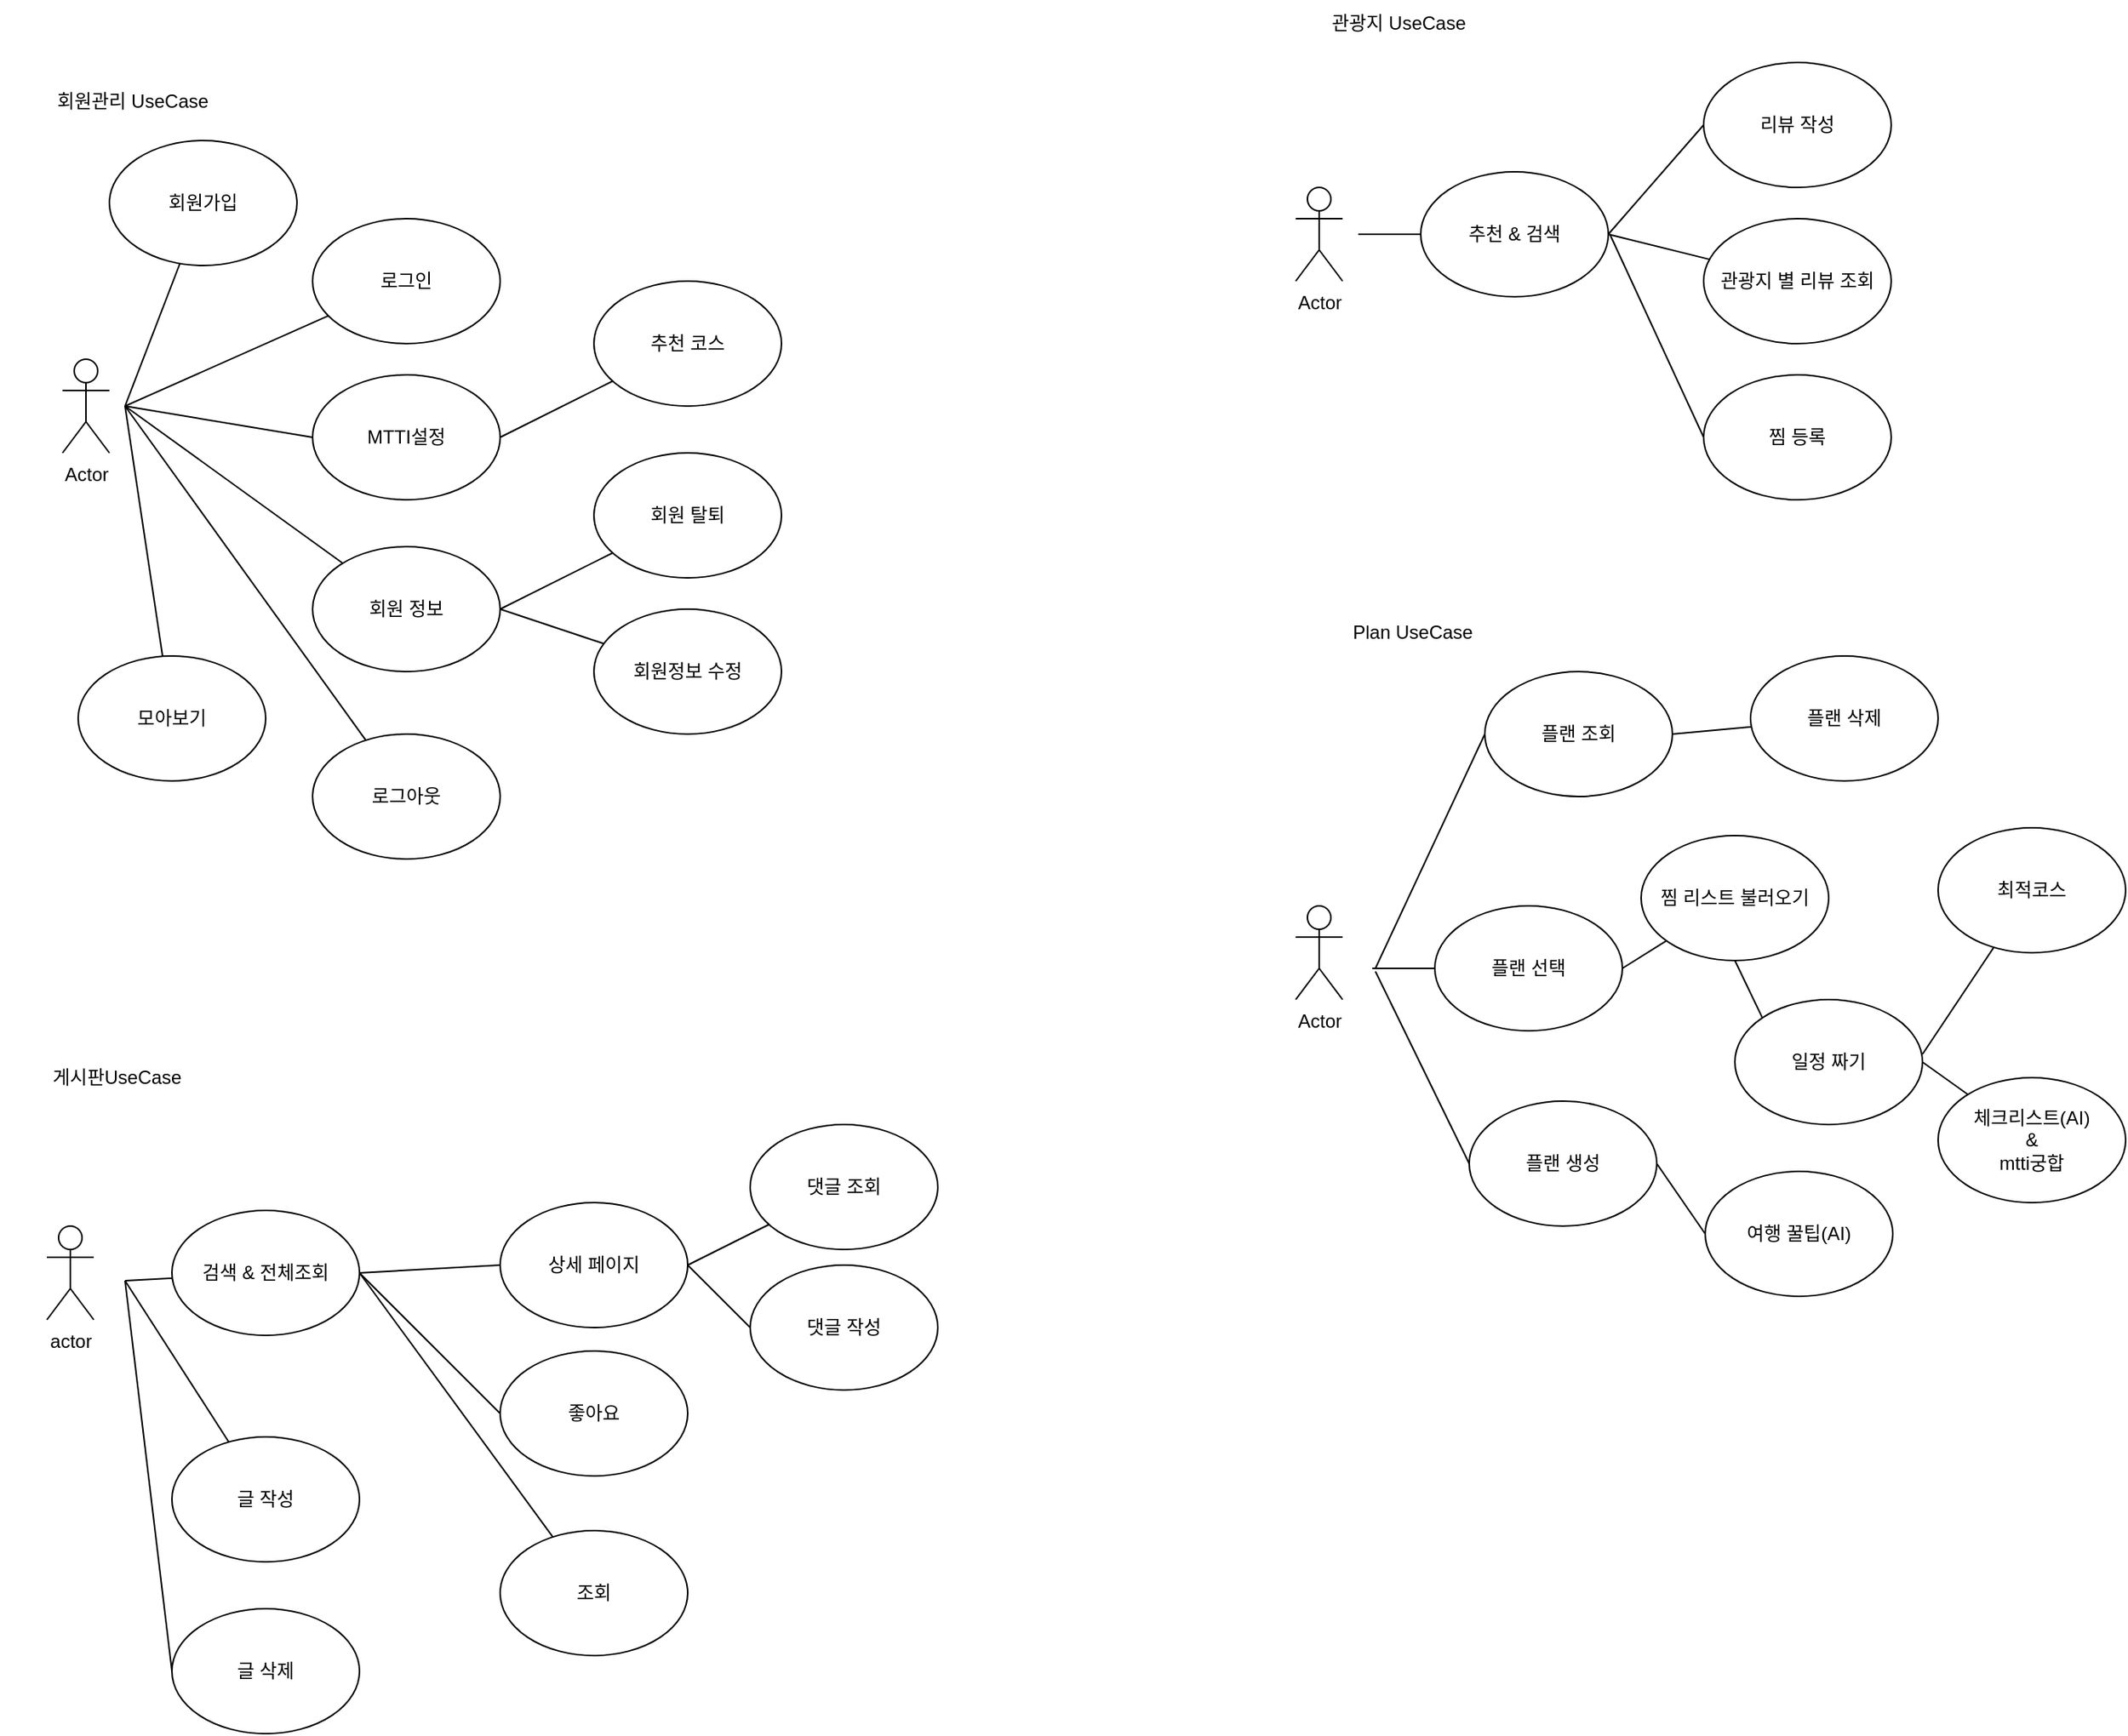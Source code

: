 <mxfile version="24.4.6" type="device">
  <diagram name="페이지-1" id="pqDBUUqEUybHSN4698Dy">
    <mxGraphModel dx="1195" dy="650" grid="1" gridSize="10" guides="1" tooltips="1" connect="1" arrows="1" fold="1" page="1" pageScale="1" pageWidth="827" pageHeight="1169" math="0" shadow="0">
      <root>
        <mxCell id="0" />
        <mxCell id="1" parent="0" />
        <mxCell id="_hW-I7s1FRQ95Uwc5TtB-2" value="Actor" style="shape=umlActor;verticalLabelPosition=bottom;verticalAlign=top;html=1;outlineConnect=0;" vertex="1" parent="1">
          <mxGeometry x="70" y="240" width="30" height="60" as="geometry" />
        </mxCell>
        <mxCell id="_hW-I7s1FRQ95Uwc5TtB-3" value="" style="endArrow=none;html=1;rounded=0;" edge="1" parent="1" target="_hW-I7s1FRQ95Uwc5TtB-8">
          <mxGeometry width="50" height="50" relative="1" as="geometry">
            <mxPoint x="110" y="270" as="sourcePoint" />
            <mxPoint x="270" y="120" as="targetPoint" />
          </mxGeometry>
        </mxCell>
        <mxCell id="_hW-I7s1FRQ95Uwc5TtB-4" value="" style="endArrow=none;html=1;rounded=0;entryX=0;entryY=0.5;entryDx=0;entryDy=0;" edge="1" parent="1" target="_hW-I7s1FRQ95Uwc5TtB-11">
          <mxGeometry width="50" height="50" relative="1" as="geometry">
            <mxPoint x="110" y="270" as="sourcePoint" />
            <mxPoint x="242.785" y="242.045" as="targetPoint" />
          </mxGeometry>
        </mxCell>
        <mxCell id="_hW-I7s1FRQ95Uwc5TtB-5" value="" style="endArrow=none;html=1;rounded=0;" edge="1" parent="1" target="_hW-I7s1FRQ95Uwc5TtB-6">
          <mxGeometry width="50" height="50" relative="1" as="geometry">
            <mxPoint x="110" y="270" as="sourcePoint" />
            <mxPoint x="290" y="340" as="targetPoint" />
          </mxGeometry>
        </mxCell>
        <mxCell id="_hW-I7s1FRQ95Uwc5TtB-6" value="로그아웃" style="ellipse;whiteSpace=wrap;html=1;" vertex="1" parent="1">
          <mxGeometry x="230" y="480" width="120" height="80" as="geometry" />
        </mxCell>
        <mxCell id="_hW-I7s1FRQ95Uwc5TtB-8" value="회원가입" style="ellipse;whiteSpace=wrap;html=1;" vertex="1" parent="1">
          <mxGeometry x="100" y="100" width="120" height="80" as="geometry" />
        </mxCell>
        <mxCell id="_hW-I7s1FRQ95Uwc5TtB-9" value="회원관리 UseCase" style="text;html=1;align=center;verticalAlign=middle;whiteSpace=wrap;rounded=0;" vertex="1" parent="1">
          <mxGeometry x="40" y="60" width="150" height="30" as="geometry" />
        </mxCell>
        <mxCell id="_hW-I7s1FRQ95Uwc5TtB-11" value="MTTI설정" style="ellipse;whiteSpace=wrap;html=1;" vertex="1" parent="1">
          <mxGeometry x="230" y="250" width="120" height="80" as="geometry" />
        </mxCell>
        <mxCell id="_hW-I7s1FRQ95Uwc5TtB-13" value="" style="endArrow=none;html=1;rounded=0;" edge="1" parent="1" target="_hW-I7s1FRQ95Uwc5TtB-14">
          <mxGeometry width="50" height="50" relative="1" as="geometry">
            <mxPoint x="110" y="270" as="sourcePoint" />
            <mxPoint x="430" y="260" as="targetPoint" />
          </mxGeometry>
        </mxCell>
        <mxCell id="_hW-I7s1FRQ95Uwc5TtB-14" value="회원 정보" style="ellipse;whiteSpace=wrap;html=1;" vertex="1" parent="1">
          <mxGeometry x="230" y="360" width="120" height="80" as="geometry" />
        </mxCell>
        <mxCell id="_hW-I7s1FRQ95Uwc5TtB-15" value="" style="endArrow=none;html=1;rounded=0;exitX=1;exitY=0.5;exitDx=0;exitDy=0;" edge="1" parent="1" source="_hW-I7s1FRQ95Uwc5TtB-14" target="_hW-I7s1FRQ95Uwc5TtB-16">
          <mxGeometry width="50" height="50" relative="1" as="geometry">
            <mxPoint x="370" y="320" as="sourcePoint" />
            <mxPoint x="620" y="260" as="targetPoint" />
          </mxGeometry>
        </mxCell>
        <mxCell id="_hW-I7s1FRQ95Uwc5TtB-16" value="회원정보 수정" style="ellipse;whiteSpace=wrap;html=1;" vertex="1" parent="1">
          <mxGeometry x="410" y="400" width="120" height="80" as="geometry" />
        </mxCell>
        <mxCell id="_hW-I7s1FRQ95Uwc5TtB-24" value="" style="endArrow=none;html=1;rounded=0;" edge="1" parent="1" target="_hW-I7s1FRQ95Uwc5TtB-25">
          <mxGeometry width="50" height="50" relative="1" as="geometry">
            <mxPoint x="110" y="270" as="sourcePoint" />
            <mxPoint x="250" y="210" as="targetPoint" />
          </mxGeometry>
        </mxCell>
        <mxCell id="_hW-I7s1FRQ95Uwc5TtB-25" value="로그인" style="ellipse;whiteSpace=wrap;html=1;" vertex="1" parent="1">
          <mxGeometry x="230" y="150" width="120" height="80" as="geometry" />
        </mxCell>
        <mxCell id="_hW-I7s1FRQ95Uwc5TtB-26" value="" style="endArrow=none;html=1;rounded=0;exitX=1;exitY=0.5;exitDx=0;exitDy=0;" edge="1" parent="1" source="_hW-I7s1FRQ95Uwc5TtB-11" target="_hW-I7s1FRQ95Uwc5TtB-29">
          <mxGeometry width="50" height="50" relative="1" as="geometry">
            <mxPoint x="370" y="420" as="sourcePoint" />
            <mxPoint x="440" y="250" as="targetPoint" />
          </mxGeometry>
        </mxCell>
        <mxCell id="_hW-I7s1FRQ95Uwc5TtB-27" value="" style="endArrow=none;html=1;rounded=0;" edge="1" parent="1" target="_hW-I7s1FRQ95Uwc5TtB-28">
          <mxGeometry width="50" height="50" relative="1" as="geometry">
            <mxPoint x="350" y="400" as="sourcePoint" />
            <mxPoint x="430" y="350" as="targetPoint" />
          </mxGeometry>
        </mxCell>
        <mxCell id="_hW-I7s1FRQ95Uwc5TtB-28" value="회원 탈퇴" style="ellipse;whiteSpace=wrap;html=1;" vertex="1" parent="1">
          <mxGeometry x="410" y="300" width="120" height="80" as="geometry" />
        </mxCell>
        <mxCell id="_hW-I7s1FRQ95Uwc5TtB-29" value="추천 코스" style="ellipse;whiteSpace=wrap;html=1;" vertex="1" parent="1">
          <mxGeometry x="410" y="190" width="120" height="80" as="geometry" />
        </mxCell>
        <mxCell id="_hW-I7s1FRQ95Uwc5TtB-47" value="actor" style="shape=umlActor;verticalLabelPosition=bottom;verticalAlign=top;html=1;outlineConnect=0;" vertex="1" parent="1">
          <mxGeometry x="60" y="795" width="30" height="60" as="geometry" />
        </mxCell>
        <mxCell id="_hW-I7s1FRQ95Uwc5TtB-49" value="" style="endArrow=none;html=1;rounded=0;entryX=0;entryY=0.5;entryDx=0;entryDy=0;exitX=1;exitY=0.5;exitDx=0;exitDy=0;" edge="1" parent="1" target="_hW-I7s1FRQ95Uwc5TtB-54" source="_hW-I7s1FRQ95Uwc5TtB-60">
          <mxGeometry width="50" height="50" relative="1" as="geometry">
            <mxPoint x="120" y="905" as="sourcePoint" />
            <mxPoint x="252.785" y="877.045" as="targetPoint" />
          </mxGeometry>
        </mxCell>
        <mxCell id="_hW-I7s1FRQ95Uwc5TtB-53" value="게시판UseCase" style="text;html=1;align=center;verticalAlign=middle;whiteSpace=wrap;rounded=0;" vertex="1" parent="1">
          <mxGeometry x="30" y="685" width="150" height="30" as="geometry" />
        </mxCell>
        <mxCell id="_hW-I7s1FRQ95Uwc5TtB-54" value="좋아요" style="ellipse;whiteSpace=wrap;html=1;" vertex="1" parent="1">
          <mxGeometry x="350" y="875" width="120" height="80" as="geometry" />
        </mxCell>
        <mxCell id="_hW-I7s1FRQ95Uwc5TtB-57" value="" style="endArrow=none;html=1;rounded=0;exitX=1;exitY=0.5;exitDx=0;exitDy=0;" edge="1" parent="1" source="_hW-I7s1FRQ95Uwc5TtB-64" target="_hW-I7s1FRQ95Uwc5TtB-58">
          <mxGeometry width="50" height="50" relative="1" as="geometry">
            <mxPoint x="350" y="1115" as="sourcePoint" />
            <mxPoint x="620" y="975" as="targetPoint" />
          </mxGeometry>
        </mxCell>
        <mxCell id="_hW-I7s1FRQ95Uwc5TtB-58" value="댓글 조회" style="ellipse;whiteSpace=wrap;html=1;" vertex="1" parent="1">
          <mxGeometry x="510" y="730" width="120" height="80" as="geometry" />
        </mxCell>
        <mxCell id="_hW-I7s1FRQ95Uwc5TtB-59" value="" style="endArrow=none;html=1;rounded=0;" edge="1" parent="1" target="_hW-I7s1FRQ95Uwc5TtB-60">
          <mxGeometry width="50" height="50" relative="1" as="geometry">
            <mxPoint x="110" y="830" as="sourcePoint" />
            <mxPoint x="260" y="845" as="targetPoint" />
          </mxGeometry>
        </mxCell>
        <mxCell id="_hW-I7s1FRQ95Uwc5TtB-60" value="검색 &amp;amp; 전체조회" style="ellipse;whiteSpace=wrap;html=1;" vertex="1" parent="1">
          <mxGeometry x="140" y="785" width="120" height="80" as="geometry" />
        </mxCell>
        <mxCell id="_hW-I7s1FRQ95Uwc5TtB-62" value="" style="endArrow=none;html=1;rounded=0;exitX=1;exitY=0.5;exitDx=0;exitDy=0;" edge="1" parent="1" target="_hW-I7s1FRQ95Uwc5TtB-63" source="_hW-I7s1FRQ95Uwc5TtB-60">
          <mxGeometry width="50" height="50" relative="1" as="geometry">
            <mxPoint x="360" y="1035" as="sourcePoint" />
            <mxPoint x="440" y="985" as="targetPoint" />
          </mxGeometry>
        </mxCell>
        <mxCell id="_hW-I7s1FRQ95Uwc5TtB-63" value="조회" style="ellipse;whiteSpace=wrap;html=1;" vertex="1" parent="1">
          <mxGeometry x="350" y="990" width="120" height="80" as="geometry" />
        </mxCell>
        <mxCell id="_hW-I7s1FRQ95Uwc5TtB-64" value="상세 페이지" style="ellipse;whiteSpace=wrap;html=1;" vertex="1" parent="1">
          <mxGeometry x="350" y="780" width="120" height="80" as="geometry" />
        </mxCell>
        <mxCell id="_hW-I7s1FRQ95Uwc5TtB-69" value="" style="endArrow=none;html=1;rounded=0;exitX=1;exitY=0.5;exitDx=0;exitDy=0;entryX=0;entryY=0.5;entryDx=0;entryDy=0;" edge="1" parent="1" source="_hW-I7s1FRQ95Uwc5TtB-60" target="_hW-I7s1FRQ95Uwc5TtB-64">
          <mxGeometry width="50" height="50" relative="1" as="geometry">
            <mxPoint x="420" y="930" as="sourcePoint" />
            <mxPoint x="470" y="880" as="targetPoint" />
          </mxGeometry>
        </mxCell>
        <mxCell id="_hW-I7s1FRQ95Uwc5TtB-71" value="댓글 작성" style="ellipse;whiteSpace=wrap;html=1;" vertex="1" parent="1">
          <mxGeometry x="510" y="820" width="120" height="80" as="geometry" />
        </mxCell>
        <mxCell id="_hW-I7s1FRQ95Uwc5TtB-72" value="" style="endArrow=none;html=1;rounded=0;exitX=1;exitY=0.5;exitDx=0;exitDy=0;entryX=0;entryY=0.5;entryDx=0;entryDy=0;" edge="1" parent="1" source="_hW-I7s1FRQ95Uwc5TtB-64" target="_hW-I7s1FRQ95Uwc5TtB-71">
          <mxGeometry width="50" height="50" relative="1" as="geometry">
            <mxPoint x="480" y="830" as="sourcePoint" />
            <mxPoint x="532" y="804" as="targetPoint" />
          </mxGeometry>
        </mxCell>
        <mxCell id="_hW-I7s1FRQ95Uwc5TtB-73" value="" style="endArrow=none;html=1;rounded=0;" edge="1" parent="1" target="_hW-I7s1FRQ95Uwc5TtB-74">
          <mxGeometry width="50" height="50" relative="1" as="geometry">
            <mxPoint x="110" y="830" as="sourcePoint" />
            <mxPoint x="140" y="950" as="targetPoint" />
          </mxGeometry>
        </mxCell>
        <mxCell id="_hW-I7s1FRQ95Uwc5TtB-74" value="글 작성" style="ellipse;whiteSpace=wrap;html=1;" vertex="1" parent="1">
          <mxGeometry x="140" y="930" width="120" height="80" as="geometry" />
        </mxCell>
        <mxCell id="_hW-I7s1FRQ95Uwc5TtB-75" value="" style="endArrow=none;html=1;rounded=0;entryX=0;entryY=0.5;entryDx=0;entryDy=0;" edge="1" parent="1" target="_hW-I7s1FRQ95Uwc5TtB-76">
          <mxGeometry width="50" height="50" relative="1" as="geometry">
            <mxPoint x="110" y="830" as="sourcePoint" />
            <mxPoint x="140" y="1060" as="targetPoint" />
          </mxGeometry>
        </mxCell>
        <mxCell id="_hW-I7s1FRQ95Uwc5TtB-76" value="글 삭제" style="ellipse;whiteSpace=wrap;html=1;" vertex="1" parent="1">
          <mxGeometry x="140" y="1040" width="120" height="80" as="geometry" />
        </mxCell>
        <mxCell id="_hW-I7s1FRQ95Uwc5TtB-158" value="Actor" style="shape=umlActor;verticalLabelPosition=bottom;verticalAlign=top;html=1;outlineConnect=0;" vertex="1" parent="1">
          <mxGeometry x="859" y="130" width="30" height="60" as="geometry" />
        </mxCell>
        <mxCell id="_hW-I7s1FRQ95Uwc5TtB-164" value="관광지 UseCase" style="text;html=1;align=center;verticalAlign=middle;whiteSpace=wrap;rounded=0;" vertex="1" parent="1">
          <mxGeometry x="850" y="10" width="150" height="30" as="geometry" />
        </mxCell>
        <mxCell id="_hW-I7s1FRQ95Uwc5TtB-170" value="" style="endArrow=none;html=1;rounded=0;" edge="1" parent="1" target="_hW-I7s1FRQ95Uwc5TtB-171">
          <mxGeometry width="50" height="50" relative="1" as="geometry">
            <mxPoint x="899" y="160" as="sourcePoint" />
            <mxPoint x="1039" y="100" as="targetPoint" />
          </mxGeometry>
        </mxCell>
        <mxCell id="_hW-I7s1FRQ95Uwc5TtB-171" value="추천 &amp;amp; 검색" style="ellipse;whiteSpace=wrap;html=1;" vertex="1" parent="1">
          <mxGeometry x="939" y="120" width="120" height="80" as="geometry" />
        </mxCell>
        <mxCell id="_hW-I7s1FRQ95Uwc5TtB-177" value="" style="endArrow=none;html=1;rounded=0;exitX=1;exitY=0.5;exitDx=0;exitDy=0;entryX=0;entryY=0.5;entryDx=0;entryDy=0;" edge="1" parent="1" source="_hW-I7s1FRQ95Uwc5TtB-171" target="_hW-I7s1FRQ95Uwc5TtB-178">
          <mxGeometry width="50" height="50" relative="1" as="geometry">
            <mxPoint x="1109" y="160" as="sourcePoint" />
            <mxPoint x="1099" y="20" as="targetPoint" />
          </mxGeometry>
        </mxCell>
        <mxCell id="_hW-I7s1FRQ95Uwc5TtB-178" value="리뷰 작성" style="ellipse;whiteSpace=wrap;html=1;" vertex="1" parent="1">
          <mxGeometry x="1120" y="50" width="120" height="80" as="geometry" />
        </mxCell>
        <mxCell id="_hW-I7s1FRQ95Uwc5TtB-179" value="" style="endArrow=none;html=1;rounded=0;" edge="1" parent="1" target="_hW-I7s1FRQ95Uwc5TtB-180">
          <mxGeometry width="50" height="50" relative="1" as="geometry">
            <mxPoint x="1059" y="160" as="sourcePoint" />
            <mxPoint x="1129" y="110" as="targetPoint" />
          </mxGeometry>
        </mxCell>
        <mxCell id="_hW-I7s1FRQ95Uwc5TtB-180" value="관광지 별 리뷰 조회" style="ellipse;whiteSpace=wrap;html=1;" vertex="1" parent="1">
          <mxGeometry x="1120" y="150" width="120" height="80" as="geometry" />
        </mxCell>
        <mxCell id="_hW-I7s1FRQ95Uwc5TtB-181" value="Actor" style="shape=umlActor;verticalLabelPosition=bottom;verticalAlign=top;html=1;outlineConnect=0;" vertex="1" parent="1">
          <mxGeometry x="859" y="590" width="30" height="60" as="geometry" />
        </mxCell>
        <mxCell id="_hW-I7s1FRQ95Uwc5TtB-182" value="Plan UseCase" style="text;html=1;align=center;verticalAlign=middle;whiteSpace=wrap;rounded=0;" vertex="1" parent="1">
          <mxGeometry x="859" y="400" width="150" height="30" as="geometry" />
        </mxCell>
        <mxCell id="_hW-I7s1FRQ95Uwc5TtB-183" value="" style="endArrow=none;html=1;rounded=0;" edge="1" parent="1" target="_hW-I7s1FRQ95Uwc5TtB-184">
          <mxGeometry width="50" height="50" relative="1" as="geometry">
            <mxPoint x="908" y="630" as="sourcePoint" />
            <mxPoint x="1048" y="570" as="targetPoint" />
          </mxGeometry>
        </mxCell>
        <mxCell id="_hW-I7s1FRQ95Uwc5TtB-184" value="플랜 선택" style="ellipse;whiteSpace=wrap;html=1;" vertex="1" parent="1">
          <mxGeometry x="948" y="590" width="120" height="80" as="geometry" />
        </mxCell>
        <mxCell id="_hW-I7s1FRQ95Uwc5TtB-185" value="" style="endArrow=none;html=1;rounded=0;exitX=0.5;exitY=1;exitDx=0;exitDy=0;entryX=0;entryY=0;entryDx=0;entryDy=0;" edge="1" parent="1" source="_hW-I7s1FRQ95Uwc5TtB-188" target="_hW-I7s1FRQ95Uwc5TtB-186">
          <mxGeometry width="50" height="50" relative="1" as="geometry">
            <mxPoint x="1118" y="630" as="sourcePoint" />
            <mxPoint x="1129.0" y="560" as="targetPoint" />
          </mxGeometry>
        </mxCell>
        <mxCell id="_hW-I7s1FRQ95Uwc5TtB-186" value="일정 짜기" style="ellipse;whiteSpace=wrap;html=1;" vertex="1" parent="1">
          <mxGeometry x="1140" y="650" width="120" height="80" as="geometry" />
        </mxCell>
        <mxCell id="_hW-I7s1FRQ95Uwc5TtB-187" value="" style="endArrow=none;html=1;rounded=0;" edge="1" parent="1" target="_hW-I7s1FRQ95Uwc5TtB-188">
          <mxGeometry width="50" height="50" relative="1" as="geometry">
            <mxPoint x="1068" y="630" as="sourcePoint" />
            <mxPoint x="1138" y="580" as="targetPoint" />
          </mxGeometry>
        </mxCell>
        <mxCell id="_hW-I7s1FRQ95Uwc5TtB-188" value="찜 리스트 불러오기" style="ellipse;whiteSpace=wrap;html=1;" vertex="1" parent="1">
          <mxGeometry x="1080" y="545" width="120" height="80" as="geometry" />
        </mxCell>
        <mxCell id="_hW-I7s1FRQ95Uwc5TtB-189" value="" style="endArrow=none;html=1;rounded=0;entryX=0;entryY=0.5;entryDx=0;entryDy=0;" edge="1" parent="1" target="_hW-I7s1FRQ95Uwc5TtB-190">
          <mxGeometry width="50" height="50" relative="1" as="geometry">
            <mxPoint x="910" y="632" as="sourcePoint" />
            <mxPoint x="959" y="782" as="targetPoint" />
          </mxGeometry>
        </mxCell>
        <mxCell id="_hW-I7s1FRQ95Uwc5TtB-190" value="플랜 생성" style="ellipse;whiteSpace=wrap;html=1;" vertex="1" parent="1">
          <mxGeometry x="970" y="715" width="120" height="80" as="geometry" />
        </mxCell>
        <mxCell id="_hW-I7s1FRQ95Uwc5TtB-191" value="" style="endArrow=none;html=1;rounded=0;exitX=1;exitY=0.5;exitDx=0;exitDy=0;entryX=0;entryY=0.5;entryDx=0;entryDy=0;" edge="1" parent="1" source="_hW-I7s1FRQ95Uwc5TtB-190" target="_hW-I7s1FRQ95Uwc5TtB-192">
          <mxGeometry width="50" height="50" relative="1" as="geometry">
            <mxPoint x="1110" y="505" as="sourcePoint" />
            <mxPoint x="1130" y="795" as="targetPoint" />
          </mxGeometry>
        </mxCell>
        <mxCell id="_hW-I7s1FRQ95Uwc5TtB-192" value="여행 꿀팁(AI)" style="ellipse;whiteSpace=wrap;html=1;" vertex="1" parent="1">
          <mxGeometry x="1121" y="760" width="120" height="80" as="geometry" />
        </mxCell>
        <mxCell id="_hW-I7s1FRQ95Uwc5TtB-193" value="" style="endArrow=none;html=1;rounded=0;entryX=0;entryY=0.5;entryDx=0;entryDy=0;" edge="1" parent="1" target="_hW-I7s1FRQ95Uwc5TtB-194">
          <mxGeometry width="50" height="50" relative="1" as="geometry">
            <mxPoint x="910" y="630" as="sourcePoint" />
            <mxPoint x="980" y="470" as="targetPoint" />
          </mxGeometry>
        </mxCell>
        <mxCell id="_hW-I7s1FRQ95Uwc5TtB-194" value="플랜 조회" style="ellipse;whiteSpace=wrap;html=1;" vertex="1" parent="1">
          <mxGeometry x="980" y="440" width="120" height="80" as="geometry" />
        </mxCell>
        <mxCell id="_hW-I7s1FRQ95Uwc5TtB-195" value="" style="endArrow=none;html=1;rounded=0;exitX=1;exitY=0.5;exitDx=0;exitDy=0;" edge="1" parent="1" source="_hW-I7s1FRQ95Uwc5TtB-194" target="_hW-I7s1FRQ95Uwc5TtB-196">
          <mxGeometry width="50" height="50" relative="1" as="geometry">
            <mxPoint x="1110" y="510" as="sourcePoint" />
            <mxPoint x="1160" y="460" as="targetPoint" />
          </mxGeometry>
        </mxCell>
        <mxCell id="_hW-I7s1FRQ95Uwc5TtB-196" value="플랜 삭제" style="ellipse;whiteSpace=wrap;html=1;" vertex="1" parent="1">
          <mxGeometry x="1150" y="430" width="120" height="80" as="geometry" />
        </mxCell>
        <mxCell id="_hW-I7s1FRQ95Uwc5TtB-197" value="" style="endArrow=none;html=1;rounded=0;" edge="1" parent="1" target="_hW-I7s1FRQ95Uwc5TtB-198">
          <mxGeometry width="50" height="50" relative="1" as="geometry">
            <mxPoint x="1260" y="685" as="sourcePoint" />
            <mxPoint x="1280" y="610" as="targetPoint" />
          </mxGeometry>
        </mxCell>
        <mxCell id="_hW-I7s1FRQ95Uwc5TtB-198" value="최적코스" style="ellipse;whiteSpace=wrap;html=1;" vertex="1" parent="1">
          <mxGeometry x="1270" y="540" width="120" height="80" as="geometry" />
        </mxCell>
        <mxCell id="_hW-I7s1FRQ95Uwc5TtB-199" value="" style="endArrow=none;html=1;rounded=0;exitX=1;exitY=0.5;exitDx=0;exitDy=0;" edge="1" parent="1" source="_hW-I7s1FRQ95Uwc5TtB-186" target="_hW-I7s1FRQ95Uwc5TtB-200">
          <mxGeometry width="50" height="50" relative="1" as="geometry">
            <mxPoint x="1100" y="670" as="sourcePoint" />
            <mxPoint x="1340" y="660" as="targetPoint" />
          </mxGeometry>
        </mxCell>
        <mxCell id="_hW-I7s1FRQ95Uwc5TtB-200" value="체크리스트(AI)&lt;br&gt;&amp;amp;&lt;div&gt;mtti궁합&lt;/div&gt;" style="ellipse;whiteSpace=wrap;html=1;" vertex="1" parent="1">
          <mxGeometry x="1270" y="700" width="120" height="80" as="geometry" />
        </mxCell>
        <mxCell id="_hW-I7s1FRQ95Uwc5TtB-201" value="" style="endArrow=none;html=1;rounded=0;entryX=0;entryY=0.5;entryDx=0;entryDy=0;" edge="1" parent="1" target="_hW-I7s1FRQ95Uwc5TtB-202">
          <mxGeometry width="50" height="50" relative="1" as="geometry">
            <mxPoint x="1060" y="160" as="sourcePoint" />
            <mxPoint x="1100" y="260" as="targetPoint" />
          </mxGeometry>
        </mxCell>
        <mxCell id="_hW-I7s1FRQ95Uwc5TtB-202" value="찜 등록" style="ellipse;whiteSpace=wrap;html=1;" vertex="1" parent="1">
          <mxGeometry x="1120" y="250" width="120" height="80" as="geometry" />
        </mxCell>
        <mxCell id="_hW-I7s1FRQ95Uwc5TtB-203" value="" style="endArrow=none;html=1;rounded=0;" edge="1" parent="1" target="_hW-I7s1FRQ95Uwc5TtB-204">
          <mxGeometry width="50" height="50" relative="1" as="geometry">
            <mxPoint x="110" y="270" as="sourcePoint" />
            <mxPoint x="110" y="415" as="targetPoint" />
          </mxGeometry>
        </mxCell>
        <mxCell id="_hW-I7s1FRQ95Uwc5TtB-204" value="모아보기" style="ellipse;whiteSpace=wrap;html=1;" vertex="1" parent="1">
          <mxGeometry x="80" y="430" width="120" height="80" as="geometry" />
        </mxCell>
      </root>
    </mxGraphModel>
  </diagram>
</mxfile>
